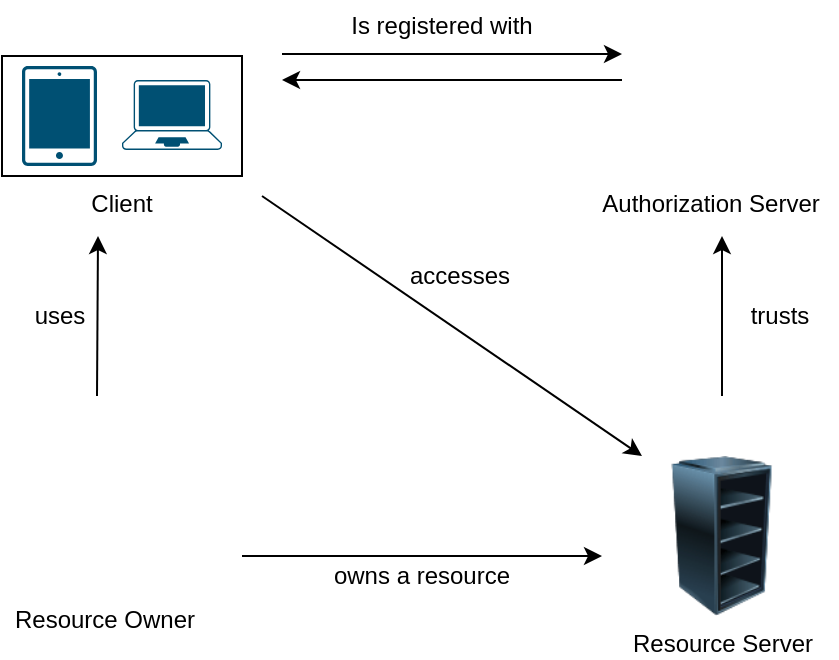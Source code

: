 <mxfile version="14.5.3" type="device"><diagram id="KyzKAiVBeordTtqsT8ek" name="Page-1"><mxGraphModel dx="780" dy="1112" grid="1" gridSize="10" guides="1" tooltips="1" connect="1" arrows="1" fold="1" page="1" pageScale="1" pageWidth="827" pageHeight="1169" math="0" shadow="0"><root><mxCell id="0"/><mxCell id="1" parent="0"/><mxCell id="hOTv_67ukyjVzC2qiOau-10" value="Client" style="rounded=0;whiteSpace=wrap;html=1;labelPosition=center;verticalLabelPosition=bottom;align=center;verticalAlign=top;" vertex="1" parent="1"><mxGeometry x="230" y="140" width="120" height="60" as="geometry"/></mxCell><mxCell id="hOTv_67ukyjVzC2qiOau-4" value="" style="points=[[0.13,0.02,0],[0.5,0,0],[0.87,0.02,0],[0.885,0.4,0],[0.985,0.985,0],[0.5,1,0],[0.015,0.985,0],[0.115,0.4,0]];verticalLabelPosition=bottom;html=1;verticalAlign=top;aspect=fixed;align=center;pointerEvents=1;shape=mxgraph.cisco19.laptop;fillColor=#005073;strokeColor=none;" vertex="1" parent="1"><mxGeometry x="290" y="152" width="50" height="35" as="geometry"/></mxCell><mxCell id="hOTv_67ukyjVzC2qiOau-5" value="" style="points=[[0.015,0.015,0],[0.985,0.015,0],[0.985,0.985,0],[0.015,0.985,0],[0.25,0,0],[0.5,0,0],[0.75,0,0],[1,0.25,0],[1,0.5,0],[1,0.75,0],[0.75,1,0],[0.5,1,0],[0.25,1,0],[0,0.75,0],[0,0.5,0],[0,0.25,0]];verticalLabelPosition=bottom;html=1;verticalAlign=top;aspect=fixed;align=center;pointerEvents=1;shape=mxgraph.cisco19.handheld;fillColor=#005073;strokeColor=none;" vertex="1" parent="1"><mxGeometry x="240" y="145" width="37.5" height="50" as="geometry"/></mxCell><mxCell id="hOTv_67ukyjVzC2qiOau-8" value="Resource Owner" style="shape=image;html=1;verticalAlign=top;verticalLabelPosition=bottom;labelBackgroundColor=#ffffff;imageAspect=0;aspect=fixed;image=https://cdn1.iconfinder.com/data/icons/user-avatar-20/64/65-woman-128.png" vertex="1" parent="1"><mxGeometry x="242" y="330" width="78" height="78" as="geometry"/></mxCell><mxCell id="hOTv_67ukyjVzC2qiOau-9" value="Resource Server" style="image;html=1;image=img/lib/clip_art/computers/Server_Rack_Empty_128x128.png" vertex="1" parent="1"><mxGeometry x="550" y="340" width="80" height="80" as="geometry"/></mxCell><mxCell id="hOTv_67ukyjVzC2qiOau-11" value="Authorization Server" style="shape=image;html=1;verticalAlign=top;verticalLabelPosition=bottom;labelBackgroundColor=#ffffff;imageAspect=0;aspect=fixed;image=https://cdn2.iconfinder.com/data/icons/whcompare-isometric-web-hosting-servers/50/secure-server-128.png" vertex="1" parent="1"><mxGeometry x="540" y="112" width="88" height="88" as="geometry"/></mxCell><mxCell id="hOTv_67ukyjVzC2qiOau-12" value="" style="endArrow=classic;html=1;" edge="1" parent="1"><mxGeometry width="50" height="50" relative="1" as="geometry"><mxPoint x="350" y="390" as="sourcePoint"/><mxPoint x="530" y="390" as="targetPoint"/></mxGeometry></mxCell><mxCell id="hOTv_67ukyjVzC2qiOau-13" value="" style="endArrow=classic;html=1;" edge="1" parent="1"><mxGeometry width="50" height="50" relative="1" as="geometry"><mxPoint x="590" y="310" as="sourcePoint"/><mxPoint x="590" y="230" as="targetPoint"/></mxGeometry></mxCell><mxCell id="hOTv_67ukyjVzC2qiOau-14" value="" style="endArrow=classic;html=1;" edge="1" parent="1"><mxGeometry width="50" height="50" relative="1" as="geometry"><mxPoint x="370" y="139" as="sourcePoint"/><mxPoint x="540" y="139" as="targetPoint"/></mxGeometry></mxCell><mxCell id="hOTv_67ukyjVzC2qiOau-15" value="" style="endArrow=classic;html=1;" edge="1" parent="1"><mxGeometry width="50" height="50" relative="1" as="geometry"><mxPoint x="540" y="152" as="sourcePoint"/><mxPoint x="370" y="152" as="targetPoint"/></mxGeometry></mxCell><mxCell id="hOTv_67ukyjVzC2qiOau-16" value="" style="endArrow=classic;html=1;entryX=0;entryY=0;entryDx=0;entryDy=0;" edge="1" parent="1" target="hOTv_67ukyjVzC2qiOau-9"><mxGeometry width="50" height="50" relative="1" as="geometry"><mxPoint x="360" y="210" as="sourcePoint"/><mxPoint x="550" y="330" as="targetPoint"/></mxGeometry></mxCell><mxCell id="hOTv_67ukyjVzC2qiOau-17" value="" style="endArrow=classic;html=1;" edge="1" parent="1"><mxGeometry width="50" height="50" relative="1" as="geometry"><mxPoint x="277.5" y="310" as="sourcePoint"/><mxPoint x="278" y="230" as="targetPoint"/></mxGeometry></mxCell><mxCell id="hOTv_67ukyjVzC2qiOau-18" value="Is registered with" style="text;html=1;strokeColor=none;fillColor=none;align=center;verticalAlign=middle;whiteSpace=wrap;rounded=0;" vertex="1" parent="1"><mxGeometry x="380" y="115" width="140" height="20" as="geometry"/></mxCell><mxCell id="hOTv_67ukyjVzC2qiOau-19" value="owns a resource" style="text;html=1;strokeColor=none;fillColor=none;align=center;verticalAlign=middle;whiteSpace=wrap;rounded=0;" vertex="1" parent="1"><mxGeometry x="370" y="390" width="140" height="20" as="geometry"/></mxCell><mxCell id="hOTv_67ukyjVzC2qiOau-20" value="uses" style="text;html=1;strokeColor=none;fillColor=none;align=center;verticalAlign=middle;whiteSpace=wrap;rounded=0;" vertex="1" parent="1"><mxGeometry x="230" y="260" width="57.5" height="20" as="geometry"/></mxCell><mxCell id="hOTv_67ukyjVzC2qiOau-21" value="trusts" style="text;html=1;strokeColor=none;fillColor=none;align=center;verticalAlign=middle;whiteSpace=wrap;rounded=0;" vertex="1" parent="1"><mxGeometry x="590" y="260" width="57.5" height="20" as="geometry"/></mxCell><mxCell id="hOTv_67ukyjVzC2qiOau-22" value="accesses" style="text;html=1;strokeColor=none;fillColor=none;align=center;verticalAlign=middle;whiteSpace=wrap;rounded=0;" vertex="1" parent="1"><mxGeometry x="430" y="240" width="57.5" height="20" as="geometry"/></mxCell></root></mxGraphModel></diagram></mxfile>